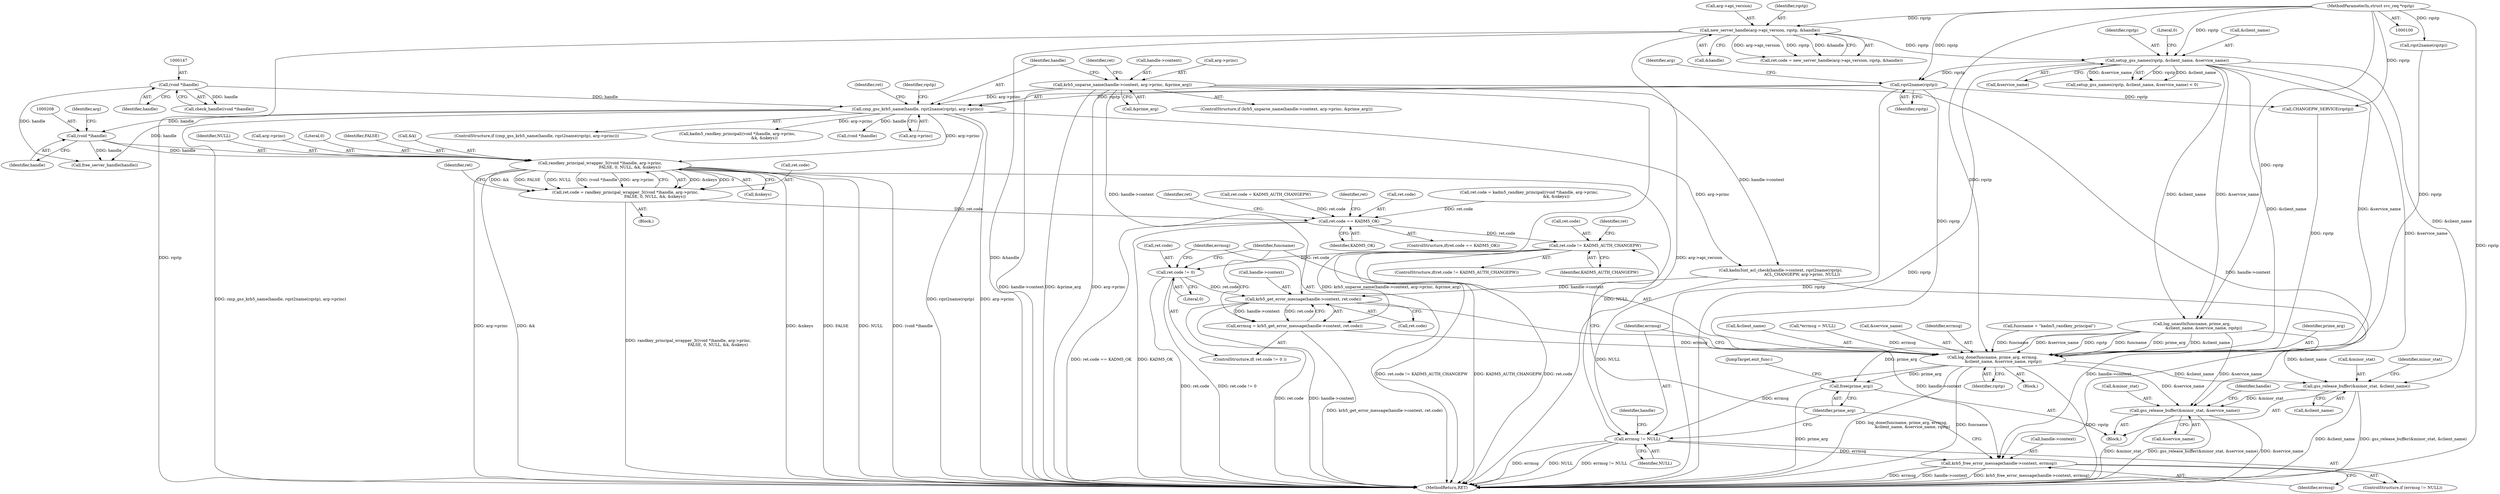 digraph "0_krb5_83ed75feba32e46f736fcce0d96a0445f29b96c2_2@API" {
"1000206" [label="(Call,randkey_principal_wrapper_3((void *)handle, arg->princ,\n                                               FALSE, 0, NULL, &k, &nkeys))"];
"1000207" [label="(Call,(void *)handle)"];
"1000194" [label="(Call,cmp_gss_krb5_name(handle, rqst2name(rqstp), arg->princ))"];
"1000146" [label="(Call,(void *)handle)"];
"1000196" [label="(Call,rqst2name(rqstp))"];
"1000162" [label="(Call,setup_gss_names(rqstp, &client_name, &service_name))"];
"1000132" [label="(Call,new_server_handle(arg->api_version, rqstp, &handle))"];
"1000102" [label="(MethodParameterIn,struct svc_req *rqstp)"];
"1000177" [label="(Call,krb5_unparse_name(handle->context, arg->princ, &prime_arg))"];
"1000202" [label="(Call,ret.code = randkey_principal_wrapper_3((void *)handle, arg->princ,\n                                               FALSE, 0, NULL, &k, &nkeys))"];
"1000269" [label="(Call,ret.code == KADM5_OK)"];
"1000286" [label="(Call,ret.code != KADM5_AUTH_CHANGEPW)"];
"1000293" [label="(Call,ret.code != 0)"];
"1000300" [label="(Call,krb5_get_error_message(handle->context, ret.code))"];
"1000298" [label="(Call,errmsg = krb5_get_error_message(handle->context, ret.code))"];
"1000307" [label="(Call,log_done(funcname, prime_arg, errmsg,\n                 &client_name, &service_name, rqstp))"];
"1000317" [label="(Call,errmsg != NULL)"];
"1000320" [label="(Call,krb5_free_error_message(handle->context, errmsg))"];
"1000325" [label="(Call,free(prime_arg))"];
"1000328" [label="(Call,gss_release_buffer(&minor_stat, &client_name))"];
"1000333" [label="(Call,gss_release_buffer(&minor_stat, &service_name))"];
"1000157" [label="(Call,funcname = \"kadm5_randkey_principal\")"];
"1000325" [label="(Call,free(prime_arg))"];
"1000298" [label="(Call,errmsg = krb5_get_error_message(handle->context, ret.code))"];
"1000137" [label="(Call,&handle)"];
"1000148" [label="(Identifier,handle)"];
"1000317" [label="(Call,errmsg != NULL)"];
"1000273" [label="(Identifier,KADM5_OK)"];
"1000133" [label="(Call,arg->api_version)"];
"1000193" [label="(ControlStructure,if (cmp_gss_krb5_name(handle, rqst2name(rqstp), arg->princ)))"];
"1000309" [label="(Identifier,prime_arg)"];
"1000230" [label="(Call,rqst2name(rqstp))"];
"1000322" [label="(Identifier,handle)"];
"1000209" [label="(Identifier,handle)"];
"1000103" [label="(Block,)"];
"1000320" [label="(Call,krb5_free_error_message(handle->context, errmsg))"];
"1000339" [label="(Identifier,handle)"];
"1000343" [label="(MethodReturn,RET)"];
"1000194" [label="(Call,cmp_gss_krb5_name(handle, rqst2name(rqstp), arg->princ))"];
"1000277" [label="(Identifier,ret)"];
"1000255" [label="(Call,log_unauth(funcname, prime_arg,\n                   &client_name, &service_name, rqstp))"];
"1000218" [label="(Call,&nkeys)"];
"1000162" [label="(Call,setup_gss_names(rqstp, &client_name, &service_name))"];
"1000294" [label="(Call,ret.code)"];
"1000321" [label="(Call,handle->context)"];
"1000263" [label="(Call,ret.code = KADM5_AUTH_CHANGEPW)"];
"1000338" [label="(Call,free_server_handle(handle))"];
"1000315" [label="(Identifier,rqstp)"];
"1000285" [label="(ControlStructure,if(ret.code != KADM5_AUTH_CHANGEPW))"];
"1000204" [label="(Identifier,ret)"];
"1000161" [label="(Call,setup_gss_names(rqstp, &client_name, &service_name) < 0)"];
"1000215" [label="(Identifier,NULL)"];
"1000196" [label="(Call,rqst2name(rqstp))"];
"1000181" [label="(Call,arg->princ)"];
"1000225" [label="(Identifier,rqstp)"];
"1000307" [label="(Call,log_done(funcname, prime_arg, errmsg,\n                 &client_name, &service_name, rqstp))"];
"1000295" [label="(Identifier,ret)"];
"1000195" [label="(Identifier,handle)"];
"1000164" [label="(Call,&client_name)"];
"1000318" [label="(Identifier,errmsg)"];
"1000203" [label="(Call,ret.code)"];
"1000334" [label="(Call,&minor_stat)"];
"1000242" [label="(Call,kadm5_randkey_principal((void *)handle, arg->princ,\n                                           &k, &nkeys))"];
"1000202" [label="(Call,ret.code = randkey_principal_wrapper_3((void *)handle, arg->princ,\n                                               FALSE, 0, NULL, &k, &nkeys))"];
"1000210" [label="(Call,arg->princ)"];
"1000288" [label="(Identifier,ret)"];
"1000102" [label="(MethodParameterIn,struct svc_req *rqstp)"];
"1000270" [label="(Call,ret.code)"];
"1000201" [label="(Block,)"];
"1000146" [label="(Call,(void *)handle)"];
"1000268" [label="(ControlStructure,if(ret.code == KADM5_OK))"];
"1000214" [label="(Literal,0)"];
"1000290" [label="(Identifier,KADM5_AUTH_CHANGEPW)"];
"1000316" [label="(ControlStructure,if (errmsg != NULL))"];
"1000243" [label="(Call,(void *)handle)"];
"1000311" [label="(Call,&client_name)"];
"1000326" [label="(Identifier,prime_arg)"];
"1000120" [label="(Call,*errmsg = NULL)"];
"1000297" [label="(Literal,0)"];
"1000189" [label="(Identifier,ret)"];
"1000198" [label="(Call,arg->princ)"];
"1000163" [label="(Identifier,rqstp)"];
"1000327" [label="(JumpTarget,exit_func:)"];
"1000301" [label="(Call,handle->context)"];
"1000238" [label="(Call,ret.code = kadm5_randkey_principal((void *)handle, arg->princ,\n                                           &k, &nkeys))"];
"1000336" [label="(Call,&service_name)"];
"1000328" [label="(Call,gss_release_buffer(&minor_stat, &client_name))"];
"1000300" [label="(Call,krb5_get_error_message(handle->context, ret.code))"];
"1000299" [label="(Identifier,errmsg)"];
"1000206" [label="(Call,randkey_principal_wrapper_3((void *)handle, arg->princ,\n                                               FALSE, 0, NULL, &k, &nkeys))"];
"1000128" [label="(Call,ret.code = new_server_handle(arg->api_version, rqstp, &handle))"];
"1000211" [label="(Identifier,arg)"];
"1000271" [label="(Identifier,ret)"];
"1000166" [label="(Call,&service_name)"];
"1000292" [label="(ControlStructure,if( ret.code != 0 ))"];
"1000286" [label="(Call,ret.code != KADM5_AUTH_CHANGEPW)"];
"1000136" [label="(Identifier,rqstp)"];
"1000184" [label="(Call,&prime_arg)"];
"1000333" [label="(Call,gss_release_buffer(&minor_stat, &service_name))"];
"1000213" [label="(Identifier,FALSE)"];
"1000329" [label="(Call,&minor_stat)"];
"1000224" [label="(Call,CHANGEPW_SERVICE(rqstp))"];
"1000226" [label="(Call,kadm5int_acl_check(handle->context, rqst2name(rqstp),\n                                  ACL_CHANGEPW, arg->princ, NULL))"];
"1000304" [label="(Call,ret.code)"];
"1000216" [label="(Call,&k)"];
"1000145" [label="(Call,check_handle((void *)handle))"];
"1000178" [label="(Call,handle->context)"];
"1000132" [label="(Call,new_server_handle(arg->api_version, rqstp, &handle))"];
"1000199" [label="(Identifier,arg)"];
"1000177" [label="(Call,krb5_unparse_name(handle->context, arg->princ, &prime_arg))"];
"1000287" [label="(Call,ret.code)"];
"1000313" [label="(Call,&service_name)"];
"1000310" [label="(Identifier,errmsg)"];
"1000207" [label="(Call,(void *)handle)"];
"1000293" [label="(Call,ret.code != 0)"];
"1000291" [label="(Block,)"];
"1000176" [label="(ControlStructure,if (krb5_unparse_name(handle->context, arg->princ, &prime_arg)))"];
"1000331" [label="(Call,&client_name)"];
"1000197" [label="(Identifier,rqstp)"];
"1000168" [label="(Literal,0)"];
"1000269" [label="(Call,ret.code == KADM5_OK)"];
"1000319" [label="(Identifier,NULL)"];
"1000324" [label="(Identifier,errmsg)"];
"1000308" [label="(Identifier,funcname)"];
"1000335" [label="(Identifier,minor_stat)"];
"1000206" -> "1000202"  [label="AST: "];
"1000206" -> "1000218"  [label="CFG: "];
"1000207" -> "1000206"  [label="AST: "];
"1000210" -> "1000206"  [label="AST: "];
"1000213" -> "1000206"  [label="AST: "];
"1000214" -> "1000206"  [label="AST: "];
"1000215" -> "1000206"  [label="AST: "];
"1000216" -> "1000206"  [label="AST: "];
"1000218" -> "1000206"  [label="AST: "];
"1000202" -> "1000206"  [label="CFG: "];
"1000206" -> "1000343"  [label="DDG: (void *)handle"];
"1000206" -> "1000343"  [label="DDG: arg->princ"];
"1000206" -> "1000343"  [label="DDG: &k"];
"1000206" -> "1000343"  [label="DDG: &nkeys"];
"1000206" -> "1000343"  [label="DDG: FALSE"];
"1000206" -> "1000343"  [label="DDG: NULL"];
"1000206" -> "1000202"  [label="DDG: &nkeys"];
"1000206" -> "1000202"  [label="DDG: 0"];
"1000206" -> "1000202"  [label="DDG: &k"];
"1000206" -> "1000202"  [label="DDG: FALSE"];
"1000206" -> "1000202"  [label="DDG: NULL"];
"1000206" -> "1000202"  [label="DDG: (void *)handle"];
"1000206" -> "1000202"  [label="DDG: arg->princ"];
"1000207" -> "1000206"  [label="DDG: handle"];
"1000194" -> "1000206"  [label="DDG: arg->princ"];
"1000206" -> "1000317"  [label="DDG: NULL"];
"1000207" -> "1000209"  [label="CFG: "];
"1000208" -> "1000207"  [label="AST: "];
"1000209" -> "1000207"  [label="AST: "];
"1000211" -> "1000207"  [label="CFG: "];
"1000194" -> "1000207"  [label="DDG: handle"];
"1000207" -> "1000338"  [label="DDG: handle"];
"1000194" -> "1000193"  [label="AST: "];
"1000194" -> "1000198"  [label="CFG: "];
"1000195" -> "1000194"  [label="AST: "];
"1000196" -> "1000194"  [label="AST: "];
"1000198" -> "1000194"  [label="AST: "];
"1000204" -> "1000194"  [label="CFG: "];
"1000225" -> "1000194"  [label="CFG: "];
"1000194" -> "1000343"  [label="DDG: cmp_gss_krb5_name(handle, rqst2name(rqstp), arg->princ)"];
"1000194" -> "1000343"  [label="DDG: rqst2name(rqstp)"];
"1000194" -> "1000343"  [label="DDG: arg->princ"];
"1000146" -> "1000194"  [label="DDG: handle"];
"1000196" -> "1000194"  [label="DDG: rqstp"];
"1000177" -> "1000194"  [label="DDG: arg->princ"];
"1000194" -> "1000226"  [label="DDG: arg->princ"];
"1000194" -> "1000243"  [label="DDG: handle"];
"1000194" -> "1000242"  [label="DDG: arg->princ"];
"1000194" -> "1000338"  [label="DDG: handle"];
"1000146" -> "1000145"  [label="AST: "];
"1000146" -> "1000148"  [label="CFG: "];
"1000147" -> "1000146"  [label="AST: "];
"1000148" -> "1000146"  [label="AST: "];
"1000145" -> "1000146"  [label="CFG: "];
"1000146" -> "1000145"  [label="DDG: handle"];
"1000146" -> "1000338"  [label="DDG: handle"];
"1000196" -> "1000197"  [label="CFG: "];
"1000197" -> "1000196"  [label="AST: "];
"1000199" -> "1000196"  [label="CFG: "];
"1000196" -> "1000343"  [label="DDG: rqstp"];
"1000162" -> "1000196"  [label="DDG: rqstp"];
"1000102" -> "1000196"  [label="DDG: rqstp"];
"1000196" -> "1000224"  [label="DDG: rqstp"];
"1000196" -> "1000307"  [label="DDG: rqstp"];
"1000162" -> "1000161"  [label="AST: "];
"1000162" -> "1000166"  [label="CFG: "];
"1000163" -> "1000162"  [label="AST: "];
"1000164" -> "1000162"  [label="AST: "];
"1000166" -> "1000162"  [label="AST: "];
"1000168" -> "1000162"  [label="CFG: "];
"1000162" -> "1000343"  [label="DDG: rqstp"];
"1000162" -> "1000161"  [label="DDG: rqstp"];
"1000162" -> "1000161"  [label="DDG: &client_name"];
"1000162" -> "1000161"  [label="DDG: &service_name"];
"1000132" -> "1000162"  [label="DDG: rqstp"];
"1000102" -> "1000162"  [label="DDG: rqstp"];
"1000162" -> "1000255"  [label="DDG: &client_name"];
"1000162" -> "1000255"  [label="DDG: &service_name"];
"1000162" -> "1000307"  [label="DDG: &client_name"];
"1000162" -> "1000307"  [label="DDG: &service_name"];
"1000162" -> "1000328"  [label="DDG: &client_name"];
"1000162" -> "1000333"  [label="DDG: &service_name"];
"1000132" -> "1000128"  [label="AST: "];
"1000132" -> "1000137"  [label="CFG: "];
"1000133" -> "1000132"  [label="AST: "];
"1000136" -> "1000132"  [label="AST: "];
"1000137" -> "1000132"  [label="AST: "];
"1000128" -> "1000132"  [label="CFG: "];
"1000132" -> "1000343"  [label="DDG: arg->api_version"];
"1000132" -> "1000343"  [label="DDG: rqstp"];
"1000132" -> "1000343"  [label="DDG: &handle"];
"1000132" -> "1000128"  [label="DDG: arg->api_version"];
"1000132" -> "1000128"  [label="DDG: rqstp"];
"1000132" -> "1000128"  [label="DDG: &handle"];
"1000102" -> "1000132"  [label="DDG: rqstp"];
"1000102" -> "1000100"  [label="AST: "];
"1000102" -> "1000343"  [label="DDG: rqstp"];
"1000102" -> "1000224"  [label="DDG: rqstp"];
"1000102" -> "1000230"  [label="DDG: rqstp"];
"1000102" -> "1000255"  [label="DDG: rqstp"];
"1000102" -> "1000307"  [label="DDG: rqstp"];
"1000177" -> "1000176"  [label="AST: "];
"1000177" -> "1000184"  [label="CFG: "];
"1000178" -> "1000177"  [label="AST: "];
"1000181" -> "1000177"  [label="AST: "];
"1000184" -> "1000177"  [label="AST: "];
"1000189" -> "1000177"  [label="CFG: "];
"1000195" -> "1000177"  [label="CFG: "];
"1000177" -> "1000343"  [label="DDG: handle->context"];
"1000177" -> "1000343"  [label="DDG: &prime_arg"];
"1000177" -> "1000343"  [label="DDG: arg->princ"];
"1000177" -> "1000343"  [label="DDG: krb5_unparse_name(handle->context, arg->princ, &prime_arg)"];
"1000177" -> "1000226"  [label="DDG: handle->context"];
"1000177" -> "1000300"  [label="DDG: handle->context"];
"1000177" -> "1000320"  [label="DDG: handle->context"];
"1000202" -> "1000201"  [label="AST: "];
"1000203" -> "1000202"  [label="AST: "];
"1000271" -> "1000202"  [label="CFG: "];
"1000202" -> "1000343"  [label="DDG: randkey_principal_wrapper_3((void *)handle, arg->princ,\n                                               FALSE, 0, NULL, &k, &nkeys)"];
"1000202" -> "1000269"  [label="DDG: ret.code"];
"1000269" -> "1000268"  [label="AST: "];
"1000269" -> "1000273"  [label="CFG: "];
"1000270" -> "1000269"  [label="AST: "];
"1000273" -> "1000269"  [label="AST: "];
"1000277" -> "1000269"  [label="CFG: "];
"1000288" -> "1000269"  [label="CFG: "];
"1000269" -> "1000343"  [label="DDG: ret.code == KADM5_OK"];
"1000269" -> "1000343"  [label="DDG: KADM5_OK"];
"1000238" -> "1000269"  [label="DDG: ret.code"];
"1000263" -> "1000269"  [label="DDG: ret.code"];
"1000269" -> "1000286"  [label="DDG: ret.code"];
"1000286" -> "1000285"  [label="AST: "];
"1000286" -> "1000290"  [label="CFG: "];
"1000287" -> "1000286"  [label="AST: "];
"1000290" -> "1000286"  [label="AST: "];
"1000295" -> "1000286"  [label="CFG: "];
"1000326" -> "1000286"  [label="CFG: "];
"1000286" -> "1000343"  [label="DDG: ret.code != KADM5_AUTH_CHANGEPW"];
"1000286" -> "1000343"  [label="DDG: KADM5_AUTH_CHANGEPW"];
"1000286" -> "1000343"  [label="DDG: ret.code"];
"1000286" -> "1000293"  [label="DDG: ret.code"];
"1000293" -> "1000292"  [label="AST: "];
"1000293" -> "1000297"  [label="CFG: "];
"1000294" -> "1000293"  [label="AST: "];
"1000297" -> "1000293"  [label="AST: "];
"1000299" -> "1000293"  [label="CFG: "];
"1000308" -> "1000293"  [label="CFG: "];
"1000293" -> "1000343"  [label="DDG: ret.code"];
"1000293" -> "1000343"  [label="DDG: ret.code != 0"];
"1000293" -> "1000300"  [label="DDG: ret.code"];
"1000300" -> "1000298"  [label="AST: "];
"1000300" -> "1000304"  [label="CFG: "];
"1000301" -> "1000300"  [label="AST: "];
"1000304" -> "1000300"  [label="AST: "];
"1000298" -> "1000300"  [label="CFG: "];
"1000300" -> "1000343"  [label="DDG: ret.code"];
"1000300" -> "1000343"  [label="DDG: handle->context"];
"1000300" -> "1000298"  [label="DDG: handle->context"];
"1000300" -> "1000298"  [label="DDG: ret.code"];
"1000226" -> "1000300"  [label="DDG: handle->context"];
"1000300" -> "1000320"  [label="DDG: handle->context"];
"1000298" -> "1000292"  [label="AST: "];
"1000299" -> "1000298"  [label="AST: "];
"1000308" -> "1000298"  [label="CFG: "];
"1000298" -> "1000343"  [label="DDG: krb5_get_error_message(handle->context, ret.code)"];
"1000298" -> "1000307"  [label="DDG: errmsg"];
"1000307" -> "1000291"  [label="AST: "];
"1000307" -> "1000315"  [label="CFG: "];
"1000308" -> "1000307"  [label="AST: "];
"1000309" -> "1000307"  [label="AST: "];
"1000310" -> "1000307"  [label="AST: "];
"1000311" -> "1000307"  [label="AST: "];
"1000313" -> "1000307"  [label="AST: "];
"1000315" -> "1000307"  [label="AST: "];
"1000318" -> "1000307"  [label="CFG: "];
"1000307" -> "1000343"  [label="DDG: rqstp"];
"1000307" -> "1000343"  [label="DDG: log_done(funcname, prime_arg, errmsg,\n                 &client_name, &service_name, rqstp)"];
"1000307" -> "1000343"  [label="DDG: funcname"];
"1000157" -> "1000307"  [label="DDG: funcname"];
"1000255" -> "1000307"  [label="DDG: funcname"];
"1000255" -> "1000307"  [label="DDG: prime_arg"];
"1000255" -> "1000307"  [label="DDG: &client_name"];
"1000255" -> "1000307"  [label="DDG: &service_name"];
"1000255" -> "1000307"  [label="DDG: rqstp"];
"1000120" -> "1000307"  [label="DDG: errmsg"];
"1000224" -> "1000307"  [label="DDG: rqstp"];
"1000230" -> "1000307"  [label="DDG: rqstp"];
"1000307" -> "1000317"  [label="DDG: errmsg"];
"1000307" -> "1000325"  [label="DDG: prime_arg"];
"1000307" -> "1000328"  [label="DDG: &client_name"];
"1000307" -> "1000333"  [label="DDG: &service_name"];
"1000317" -> "1000316"  [label="AST: "];
"1000317" -> "1000319"  [label="CFG: "];
"1000318" -> "1000317"  [label="AST: "];
"1000319" -> "1000317"  [label="AST: "];
"1000322" -> "1000317"  [label="CFG: "];
"1000326" -> "1000317"  [label="CFG: "];
"1000317" -> "1000343"  [label="DDG: errmsg"];
"1000317" -> "1000343"  [label="DDG: NULL"];
"1000317" -> "1000343"  [label="DDG: errmsg != NULL"];
"1000226" -> "1000317"  [label="DDG: NULL"];
"1000317" -> "1000320"  [label="DDG: errmsg"];
"1000320" -> "1000316"  [label="AST: "];
"1000320" -> "1000324"  [label="CFG: "];
"1000321" -> "1000320"  [label="AST: "];
"1000324" -> "1000320"  [label="AST: "];
"1000326" -> "1000320"  [label="CFG: "];
"1000320" -> "1000343"  [label="DDG: errmsg"];
"1000320" -> "1000343"  [label="DDG: handle->context"];
"1000320" -> "1000343"  [label="DDG: krb5_free_error_message(handle->context, errmsg)"];
"1000226" -> "1000320"  [label="DDG: handle->context"];
"1000325" -> "1000103"  [label="AST: "];
"1000325" -> "1000326"  [label="CFG: "];
"1000326" -> "1000325"  [label="AST: "];
"1000327" -> "1000325"  [label="CFG: "];
"1000325" -> "1000343"  [label="DDG: prime_arg"];
"1000255" -> "1000325"  [label="DDG: prime_arg"];
"1000328" -> "1000103"  [label="AST: "];
"1000328" -> "1000331"  [label="CFG: "];
"1000329" -> "1000328"  [label="AST: "];
"1000331" -> "1000328"  [label="AST: "];
"1000335" -> "1000328"  [label="CFG: "];
"1000328" -> "1000343"  [label="DDG: &client_name"];
"1000328" -> "1000343"  [label="DDG: gss_release_buffer(&minor_stat, &client_name)"];
"1000255" -> "1000328"  [label="DDG: &client_name"];
"1000328" -> "1000333"  [label="DDG: &minor_stat"];
"1000333" -> "1000103"  [label="AST: "];
"1000333" -> "1000336"  [label="CFG: "];
"1000334" -> "1000333"  [label="AST: "];
"1000336" -> "1000333"  [label="AST: "];
"1000339" -> "1000333"  [label="CFG: "];
"1000333" -> "1000343"  [label="DDG: &minor_stat"];
"1000333" -> "1000343"  [label="DDG: gss_release_buffer(&minor_stat, &service_name)"];
"1000333" -> "1000343"  [label="DDG: &service_name"];
"1000255" -> "1000333"  [label="DDG: &service_name"];
}
